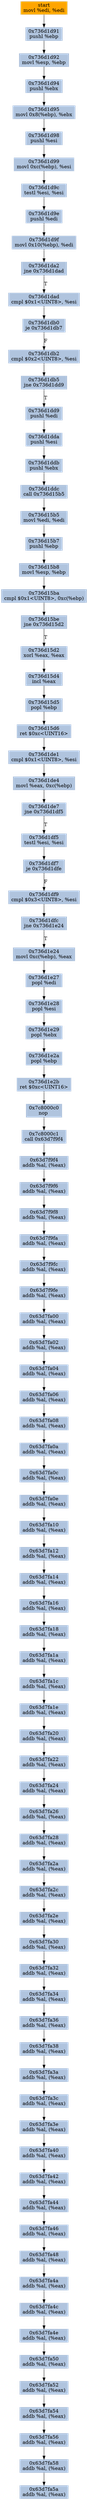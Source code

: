 digraph G {
node[shape=rectangle,style=filled,fillcolor=lightsteelblue,color=lightsteelblue]
bgcolor="transparent"
a0x736d1d8fmovl_edi_edi[label="start\nmovl %edi, %edi",color="lightgrey",fillcolor="orange"];
a0x736d1d91pushl_ebp[label="0x736d1d91\npushl %ebp"];
a0x736d1d92movl_esp_ebp[label="0x736d1d92\nmovl %esp, %ebp"];
a0x736d1d94pushl_ebx[label="0x736d1d94\npushl %ebx"];
a0x736d1d95movl_0x8ebp__ebx[label="0x736d1d95\nmovl 0x8(%ebp), %ebx"];
a0x736d1d98pushl_esi[label="0x736d1d98\npushl %esi"];
a0x736d1d99movl_0xcebp__esi[label="0x736d1d99\nmovl 0xc(%ebp), %esi"];
a0x736d1d9ctestl_esi_esi[label="0x736d1d9c\ntestl %esi, %esi"];
a0x736d1d9epushl_edi[label="0x736d1d9e\npushl %edi"];
a0x736d1d9fmovl_0x10ebp__edi[label="0x736d1d9f\nmovl 0x10(%ebp), %edi"];
a0x736d1da2jne_0x736d1dad[label="0x736d1da2\njne 0x736d1dad"];
a0x736d1dadcmpl_0x1UINT8_esi[label="0x736d1dad\ncmpl $0x1<UINT8>, %esi"];
a0x736d1db0je_0x736d1db7[label="0x736d1db0\nje 0x736d1db7"];
a0x736d1db2cmpl_0x2UINT8_esi[label="0x736d1db2\ncmpl $0x2<UINT8>, %esi"];
a0x736d1db5jne_0x736d1dd9[label="0x736d1db5\njne 0x736d1dd9"];
a0x736d1dd9pushl_edi[label="0x736d1dd9\npushl %edi"];
a0x736d1ddapushl_esi[label="0x736d1dda\npushl %esi"];
a0x736d1ddbpushl_ebx[label="0x736d1ddb\npushl %ebx"];
a0x736d1ddccall_0x736d15b5[label="0x736d1ddc\ncall 0x736d15b5"];
a0x736d15b5movl_edi_edi[label="0x736d15b5\nmovl %edi, %edi"];
a0x736d15b7pushl_ebp[label="0x736d15b7\npushl %ebp"];
a0x736d15b8movl_esp_ebp[label="0x736d15b8\nmovl %esp, %ebp"];
a0x736d15bacmpl_0x1UINT8_0xcebp_[label="0x736d15ba\ncmpl $0x1<UINT8>, 0xc(%ebp)"];
a0x736d15bejne_0x736d15d2[label="0x736d15be\njne 0x736d15d2"];
a0x736d15d2xorl_eax_eax[label="0x736d15d2\nxorl %eax, %eax"];
a0x736d15d4incl_eax[label="0x736d15d4\nincl %eax"];
a0x736d15d5popl_ebp[label="0x736d15d5\npopl %ebp"];
a0x736d15d6ret_0xcUINT16[label="0x736d15d6\nret $0xc<UINT16>"];
a0x736d1de1cmpl_0x1UINT8_esi[label="0x736d1de1\ncmpl $0x1<UINT8>, %esi"];
a0x736d1de4movl_eax_0xcebp_[label="0x736d1de4\nmovl %eax, 0xc(%ebp)"];
a0x736d1de7jne_0x736d1df5[label="0x736d1de7\njne 0x736d1df5"];
a0x736d1df5testl_esi_esi[label="0x736d1df5\ntestl %esi, %esi"];
a0x736d1df7je_0x736d1dfe[label="0x736d1df7\nje 0x736d1dfe"];
a0x736d1df9cmpl_0x3UINT8_esi[label="0x736d1df9\ncmpl $0x3<UINT8>, %esi"];
a0x736d1dfcjne_0x736d1e24[label="0x736d1dfc\njne 0x736d1e24"];
a0x736d1e24movl_0xcebp__eax[label="0x736d1e24\nmovl 0xc(%ebp), %eax"];
a0x736d1e27popl_edi[label="0x736d1e27\npopl %edi"];
a0x736d1e28popl_esi[label="0x736d1e28\npopl %esi"];
a0x736d1e29popl_ebx[label="0x736d1e29\npopl %ebx"];
a0x736d1e2apopl_ebp[label="0x736d1e2a\npopl %ebp"];
a0x736d1e2bret_0xcUINT16[label="0x736d1e2b\nret $0xc<UINT16>"];
a0x7c8000c0nop_[label="0x7c8000c0\nnop "];
a0x7c8000c1call_0x63d7f9f4[label="0x7c8000c1\ncall 0x63d7f9f4"];
a0x63d7f9f4addb_al_eax_[label="0x63d7f9f4\naddb %al, (%eax)"];
a0x63d7f9f6addb_al_eax_[label="0x63d7f9f6\naddb %al, (%eax)"];
a0x63d7f9f8addb_al_eax_[label="0x63d7f9f8\naddb %al, (%eax)"];
a0x63d7f9faaddb_al_eax_[label="0x63d7f9fa\naddb %al, (%eax)"];
a0x63d7f9fcaddb_al_eax_[label="0x63d7f9fc\naddb %al, (%eax)"];
a0x63d7f9feaddb_al_eax_[label="0x63d7f9fe\naddb %al, (%eax)"];
a0x63d7fa00addb_al_eax_[label="0x63d7fa00\naddb %al, (%eax)"];
a0x63d7fa02addb_al_eax_[label="0x63d7fa02\naddb %al, (%eax)"];
a0x63d7fa04addb_al_eax_[label="0x63d7fa04\naddb %al, (%eax)"];
a0x63d7fa06addb_al_eax_[label="0x63d7fa06\naddb %al, (%eax)"];
a0x63d7fa08addb_al_eax_[label="0x63d7fa08\naddb %al, (%eax)"];
a0x63d7fa0aaddb_al_eax_[label="0x63d7fa0a\naddb %al, (%eax)"];
a0x63d7fa0caddb_al_eax_[label="0x63d7fa0c\naddb %al, (%eax)"];
a0x63d7fa0eaddb_al_eax_[label="0x63d7fa0e\naddb %al, (%eax)"];
a0x63d7fa10addb_al_eax_[label="0x63d7fa10\naddb %al, (%eax)"];
a0x63d7fa12addb_al_eax_[label="0x63d7fa12\naddb %al, (%eax)"];
a0x63d7fa14addb_al_eax_[label="0x63d7fa14\naddb %al, (%eax)"];
a0x63d7fa16addb_al_eax_[label="0x63d7fa16\naddb %al, (%eax)"];
a0x63d7fa18addb_al_eax_[label="0x63d7fa18\naddb %al, (%eax)"];
a0x63d7fa1aaddb_al_eax_[label="0x63d7fa1a\naddb %al, (%eax)"];
a0x63d7fa1caddb_al_eax_[label="0x63d7fa1c\naddb %al, (%eax)"];
a0x63d7fa1eaddb_al_eax_[label="0x63d7fa1e\naddb %al, (%eax)"];
a0x63d7fa20addb_al_eax_[label="0x63d7fa20\naddb %al, (%eax)"];
a0x63d7fa22addb_al_eax_[label="0x63d7fa22\naddb %al, (%eax)"];
a0x63d7fa24addb_al_eax_[label="0x63d7fa24\naddb %al, (%eax)"];
a0x63d7fa26addb_al_eax_[label="0x63d7fa26\naddb %al, (%eax)"];
a0x63d7fa28addb_al_eax_[label="0x63d7fa28\naddb %al, (%eax)"];
a0x63d7fa2aaddb_al_eax_[label="0x63d7fa2a\naddb %al, (%eax)"];
a0x63d7fa2caddb_al_eax_[label="0x63d7fa2c\naddb %al, (%eax)"];
a0x63d7fa2eaddb_al_eax_[label="0x63d7fa2e\naddb %al, (%eax)"];
a0x63d7fa30addb_al_eax_[label="0x63d7fa30\naddb %al, (%eax)"];
a0x63d7fa32addb_al_eax_[label="0x63d7fa32\naddb %al, (%eax)"];
a0x63d7fa34addb_al_eax_[label="0x63d7fa34\naddb %al, (%eax)"];
a0x63d7fa36addb_al_eax_[label="0x63d7fa36\naddb %al, (%eax)"];
a0x63d7fa38addb_al_eax_[label="0x63d7fa38\naddb %al, (%eax)"];
a0x63d7fa3aaddb_al_eax_[label="0x63d7fa3a\naddb %al, (%eax)"];
a0x63d7fa3caddb_al_eax_[label="0x63d7fa3c\naddb %al, (%eax)"];
a0x63d7fa3eaddb_al_eax_[label="0x63d7fa3e\naddb %al, (%eax)"];
a0x63d7fa40addb_al_eax_[label="0x63d7fa40\naddb %al, (%eax)"];
a0x63d7fa42addb_al_eax_[label="0x63d7fa42\naddb %al, (%eax)"];
a0x63d7fa44addb_al_eax_[label="0x63d7fa44\naddb %al, (%eax)"];
a0x63d7fa46addb_al_eax_[label="0x63d7fa46\naddb %al, (%eax)"];
a0x63d7fa48addb_al_eax_[label="0x63d7fa48\naddb %al, (%eax)"];
a0x63d7fa4aaddb_al_eax_[label="0x63d7fa4a\naddb %al, (%eax)"];
a0x63d7fa4caddb_al_eax_[label="0x63d7fa4c\naddb %al, (%eax)"];
a0x63d7fa4eaddb_al_eax_[label="0x63d7fa4e\naddb %al, (%eax)"];
a0x63d7fa50addb_al_eax_[label="0x63d7fa50\naddb %al, (%eax)"];
a0x63d7fa52addb_al_eax_[label="0x63d7fa52\naddb %al, (%eax)"];
a0x63d7fa54addb_al_eax_[label="0x63d7fa54\naddb %al, (%eax)"];
a0x63d7fa56addb_al_eax_[label="0x63d7fa56\naddb %al, (%eax)"];
a0x63d7fa58addb_al_eax_[label="0x63d7fa58\naddb %al, (%eax)"];
a0x63d7fa5aaddb_al_eax_[label="0x63d7fa5a\naddb %al, (%eax)"];
a0x736d1d8fmovl_edi_edi -> a0x736d1d91pushl_ebp [color="#000000"];
a0x736d1d91pushl_ebp -> a0x736d1d92movl_esp_ebp [color="#000000"];
a0x736d1d92movl_esp_ebp -> a0x736d1d94pushl_ebx [color="#000000"];
a0x736d1d94pushl_ebx -> a0x736d1d95movl_0x8ebp__ebx [color="#000000"];
a0x736d1d95movl_0x8ebp__ebx -> a0x736d1d98pushl_esi [color="#000000"];
a0x736d1d98pushl_esi -> a0x736d1d99movl_0xcebp__esi [color="#000000"];
a0x736d1d99movl_0xcebp__esi -> a0x736d1d9ctestl_esi_esi [color="#000000"];
a0x736d1d9ctestl_esi_esi -> a0x736d1d9epushl_edi [color="#000000"];
a0x736d1d9epushl_edi -> a0x736d1d9fmovl_0x10ebp__edi [color="#000000"];
a0x736d1d9fmovl_0x10ebp__edi -> a0x736d1da2jne_0x736d1dad [color="#000000"];
a0x736d1da2jne_0x736d1dad -> a0x736d1dadcmpl_0x1UINT8_esi [color="#000000",label="T"];
a0x736d1dadcmpl_0x1UINT8_esi -> a0x736d1db0je_0x736d1db7 [color="#000000"];
a0x736d1db0je_0x736d1db7 -> a0x736d1db2cmpl_0x2UINT8_esi [color="#000000",label="F"];
a0x736d1db2cmpl_0x2UINT8_esi -> a0x736d1db5jne_0x736d1dd9 [color="#000000"];
a0x736d1db5jne_0x736d1dd9 -> a0x736d1dd9pushl_edi [color="#000000",label="T"];
a0x736d1dd9pushl_edi -> a0x736d1ddapushl_esi [color="#000000"];
a0x736d1ddapushl_esi -> a0x736d1ddbpushl_ebx [color="#000000"];
a0x736d1ddbpushl_ebx -> a0x736d1ddccall_0x736d15b5 [color="#000000"];
a0x736d1ddccall_0x736d15b5 -> a0x736d15b5movl_edi_edi [color="#000000"];
a0x736d15b5movl_edi_edi -> a0x736d15b7pushl_ebp [color="#000000"];
a0x736d15b7pushl_ebp -> a0x736d15b8movl_esp_ebp [color="#000000"];
a0x736d15b8movl_esp_ebp -> a0x736d15bacmpl_0x1UINT8_0xcebp_ [color="#000000"];
a0x736d15bacmpl_0x1UINT8_0xcebp_ -> a0x736d15bejne_0x736d15d2 [color="#000000"];
a0x736d15bejne_0x736d15d2 -> a0x736d15d2xorl_eax_eax [color="#000000",label="T"];
a0x736d15d2xorl_eax_eax -> a0x736d15d4incl_eax [color="#000000"];
a0x736d15d4incl_eax -> a0x736d15d5popl_ebp [color="#000000"];
a0x736d15d5popl_ebp -> a0x736d15d6ret_0xcUINT16 [color="#000000"];
a0x736d15d6ret_0xcUINT16 -> a0x736d1de1cmpl_0x1UINT8_esi [color="#000000"];
a0x736d1de1cmpl_0x1UINT8_esi -> a0x736d1de4movl_eax_0xcebp_ [color="#000000"];
a0x736d1de4movl_eax_0xcebp_ -> a0x736d1de7jne_0x736d1df5 [color="#000000"];
a0x736d1de7jne_0x736d1df5 -> a0x736d1df5testl_esi_esi [color="#000000",label="T"];
a0x736d1df5testl_esi_esi -> a0x736d1df7je_0x736d1dfe [color="#000000"];
a0x736d1df7je_0x736d1dfe -> a0x736d1df9cmpl_0x3UINT8_esi [color="#000000",label="F"];
a0x736d1df9cmpl_0x3UINT8_esi -> a0x736d1dfcjne_0x736d1e24 [color="#000000"];
a0x736d1dfcjne_0x736d1e24 -> a0x736d1e24movl_0xcebp__eax [color="#000000",label="T"];
a0x736d1e24movl_0xcebp__eax -> a0x736d1e27popl_edi [color="#000000"];
a0x736d1e27popl_edi -> a0x736d1e28popl_esi [color="#000000"];
a0x736d1e28popl_esi -> a0x736d1e29popl_ebx [color="#000000"];
a0x736d1e29popl_ebx -> a0x736d1e2apopl_ebp [color="#000000"];
a0x736d1e2apopl_ebp -> a0x736d1e2bret_0xcUINT16 [color="#000000"];
a0x736d1e2bret_0xcUINT16 -> a0x7c8000c0nop_ [color="#000000"];
a0x7c8000c0nop_ -> a0x7c8000c1call_0x63d7f9f4 [color="#000000"];
a0x7c8000c1call_0x63d7f9f4 -> a0x63d7f9f4addb_al_eax_ [color="#000000"];
a0x63d7f9f4addb_al_eax_ -> a0x63d7f9f6addb_al_eax_ [color="#000000"];
a0x63d7f9f6addb_al_eax_ -> a0x63d7f9f8addb_al_eax_ [color="#000000"];
a0x63d7f9f8addb_al_eax_ -> a0x63d7f9faaddb_al_eax_ [color="#000000"];
a0x63d7f9faaddb_al_eax_ -> a0x63d7f9fcaddb_al_eax_ [color="#000000"];
a0x63d7f9fcaddb_al_eax_ -> a0x63d7f9feaddb_al_eax_ [color="#000000"];
a0x63d7f9feaddb_al_eax_ -> a0x63d7fa00addb_al_eax_ [color="#000000"];
a0x63d7fa00addb_al_eax_ -> a0x63d7fa02addb_al_eax_ [color="#000000"];
a0x63d7fa02addb_al_eax_ -> a0x63d7fa04addb_al_eax_ [color="#000000"];
a0x63d7fa04addb_al_eax_ -> a0x63d7fa06addb_al_eax_ [color="#000000"];
a0x63d7fa06addb_al_eax_ -> a0x63d7fa08addb_al_eax_ [color="#000000"];
a0x63d7fa08addb_al_eax_ -> a0x63d7fa0aaddb_al_eax_ [color="#000000"];
a0x63d7fa0aaddb_al_eax_ -> a0x63d7fa0caddb_al_eax_ [color="#000000"];
a0x63d7fa0caddb_al_eax_ -> a0x63d7fa0eaddb_al_eax_ [color="#000000"];
a0x63d7fa0eaddb_al_eax_ -> a0x63d7fa10addb_al_eax_ [color="#000000"];
a0x63d7fa10addb_al_eax_ -> a0x63d7fa12addb_al_eax_ [color="#000000"];
a0x63d7fa12addb_al_eax_ -> a0x63d7fa14addb_al_eax_ [color="#000000"];
a0x63d7fa14addb_al_eax_ -> a0x63d7fa16addb_al_eax_ [color="#000000"];
a0x63d7fa16addb_al_eax_ -> a0x63d7fa18addb_al_eax_ [color="#000000"];
a0x63d7fa18addb_al_eax_ -> a0x63d7fa1aaddb_al_eax_ [color="#000000"];
a0x63d7fa1aaddb_al_eax_ -> a0x63d7fa1caddb_al_eax_ [color="#000000"];
a0x63d7fa1caddb_al_eax_ -> a0x63d7fa1eaddb_al_eax_ [color="#000000"];
a0x63d7fa1eaddb_al_eax_ -> a0x63d7fa20addb_al_eax_ [color="#000000"];
a0x63d7fa20addb_al_eax_ -> a0x63d7fa22addb_al_eax_ [color="#000000"];
a0x63d7fa22addb_al_eax_ -> a0x63d7fa24addb_al_eax_ [color="#000000"];
a0x63d7fa24addb_al_eax_ -> a0x63d7fa26addb_al_eax_ [color="#000000"];
a0x63d7fa26addb_al_eax_ -> a0x63d7fa28addb_al_eax_ [color="#000000"];
a0x63d7fa28addb_al_eax_ -> a0x63d7fa2aaddb_al_eax_ [color="#000000"];
a0x63d7fa2aaddb_al_eax_ -> a0x63d7fa2caddb_al_eax_ [color="#000000"];
a0x63d7fa2caddb_al_eax_ -> a0x63d7fa2eaddb_al_eax_ [color="#000000"];
a0x63d7fa2eaddb_al_eax_ -> a0x63d7fa30addb_al_eax_ [color="#000000"];
a0x63d7fa30addb_al_eax_ -> a0x63d7fa32addb_al_eax_ [color="#000000"];
a0x63d7fa32addb_al_eax_ -> a0x63d7fa34addb_al_eax_ [color="#000000"];
a0x63d7fa34addb_al_eax_ -> a0x63d7fa36addb_al_eax_ [color="#000000"];
a0x63d7fa36addb_al_eax_ -> a0x63d7fa38addb_al_eax_ [color="#000000"];
a0x63d7fa38addb_al_eax_ -> a0x63d7fa3aaddb_al_eax_ [color="#000000"];
a0x63d7fa3aaddb_al_eax_ -> a0x63d7fa3caddb_al_eax_ [color="#000000"];
a0x63d7fa3caddb_al_eax_ -> a0x63d7fa3eaddb_al_eax_ [color="#000000"];
a0x63d7fa3eaddb_al_eax_ -> a0x63d7fa40addb_al_eax_ [color="#000000"];
a0x63d7fa40addb_al_eax_ -> a0x63d7fa42addb_al_eax_ [color="#000000"];
a0x63d7fa42addb_al_eax_ -> a0x63d7fa44addb_al_eax_ [color="#000000"];
a0x63d7fa44addb_al_eax_ -> a0x63d7fa46addb_al_eax_ [color="#000000"];
a0x63d7fa46addb_al_eax_ -> a0x63d7fa48addb_al_eax_ [color="#000000"];
a0x63d7fa48addb_al_eax_ -> a0x63d7fa4aaddb_al_eax_ [color="#000000"];
a0x63d7fa4aaddb_al_eax_ -> a0x63d7fa4caddb_al_eax_ [color="#000000"];
a0x63d7fa4caddb_al_eax_ -> a0x63d7fa4eaddb_al_eax_ [color="#000000"];
a0x63d7fa4eaddb_al_eax_ -> a0x63d7fa50addb_al_eax_ [color="#000000"];
a0x63d7fa50addb_al_eax_ -> a0x63d7fa52addb_al_eax_ [color="#000000"];
a0x63d7fa52addb_al_eax_ -> a0x63d7fa54addb_al_eax_ [color="#000000"];
a0x63d7fa54addb_al_eax_ -> a0x63d7fa56addb_al_eax_ [color="#000000"];
a0x63d7fa56addb_al_eax_ -> a0x63d7fa58addb_al_eax_ [color="#000000"];
a0x63d7fa58addb_al_eax_ -> a0x63d7fa5aaddb_al_eax_ [color="#000000"];
}
